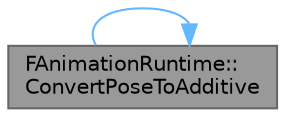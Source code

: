 digraph "FAnimationRuntime::ConvertPoseToAdditive"
{
 // INTERACTIVE_SVG=YES
 // LATEX_PDF_SIZE
  bgcolor="transparent";
  edge [fontname=Helvetica,fontsize=10,labelfontname=Helvetica,labelfontsize=10];
  node [fontname=Helvetica,fontsize=10,shape=box,height=0.2,width=0.4];
  rankdir="LR";
  Node1 [id="Node000001",label="FAnimationRuntime::\lConvertPoseToAdditive",height=0.2,width=0.4,color="gray40", fillcolor="grey60", style="filled", fontcolor="black",tooltip="Convert TargetPose into an AdditivePose, by doing TargetPose = TargetPose - BasePose."];
  Node1 -> Node1 [id="edge1_Node000001_Node000001",color="steelblue1",style="solid",tooltip=" "];
}
